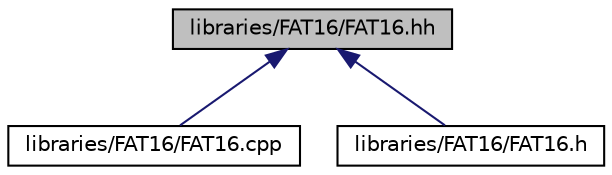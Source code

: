 digraph "libraries/FAT16/FAT16.hh"
{
  edge [fontname="Helvetica",fontsize="10",labelfontname="Helvetica",labelfontsize="10"];
  node [fontname="Helvetica",fontsize="10",shape=record];
  Node1 [label="libraries/FAT16/FAT16.hh",height=0.2,width=0.4,color="black", fillcolor="grey75", style="filled", fontcolor="black"];
  Node1 -> Node2 [dir="back",color="midnightblue",fontsize="10",style="solid",fontname="Helvetica"];
  Node2 [label="libraries/FAT16/FAT16.cpp",height=0.2,width=0.4,color="black", fillcolor="white", style="filled",URL="$d8/def/FAT16_8cpp.html"];
  Node1 -> Node3 [dir="back",color="midnightblue",fontsize="10",style="solid",fontname="Helvetica"];
  Node3 [label="libraries/FAT16/FAT16.h",height=0.2,width=0.4,color="black", fillcolor="white", style="filled",URL="$de/d02/FAT16_8h.html"];
}
